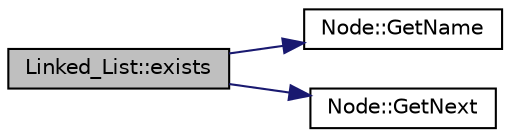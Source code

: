 digraph "Linked_List::exists"
{
 // LATEX_PDF_SIZE
  edge [fontname="Helvetica",fontsize="10",labelfontname="Helvetica",labelfontsize="10"];
  node [fontname="Helvetica",fontsize="10",shape=record];
  rankdir="LR";
  Node1 [label="Linked_List::exists",height=0.2,width=0.4,color="black", fillcolor="grey75", style="filled", fontcolor="black",tooltip="Se encarga de verificar si una variable se encuentra almacenada en una lista enlazada."];
  Node1 -> Node2 [color="midnightblue",fontsize="10",style="solid",fontname="Helvetica"];
  Node2 [label="Node::GetName",height=0.2,width=0.4,color="black", fillcolor="white", style="filled",URL="$classNode.html#a3108774b8ea5584a9c746d06f1427aa6",tooltip="Getter para el nombre del nodo."];
  Node1 -> Node3 [color="midnightblue",fontsize="10",style="solid",fontname="Helvetica"];
  Node3 [label="Node::GetNext",height=0.2,width=0.4,color="black", fillcolor="white", style="filled",URL="$classNode.html#a6f8729374beb27838792dc6ef81124e8",tooltip="Getter para el siguiente nodo."];
}
